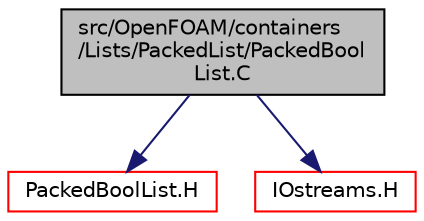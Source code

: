 digraph "src/OpenFOAM/containers/Lists/PackedList/PackedBoolList.C"
{
  bgcolor="transparent";
  edge [fontname="Helvetica",fontsize="10",labelfontname="Helvetica",labelfontsize="10"];
  node [fontname="Helvetica",fontsize="10",shape=record];
  Node0 [label="src/OpenFOAM/containers\l/Lists/PackedList/PackedBool\lList.C",height=0.2,width=0.4,color="black", fillcolor="grey75", style="filled", fontcolor="black"];
  Node0 -> Node1 [color="midnightblue",fontsize="10",style="solid",fontname="Helvetica"];
  Node1 [label="PackedBoolList.H",height=0.2,width=0.4,color="red",URL="$a09398.html"];
  Node0 -> Node69 [color="midnightblue",fontsize="10",style="solid",fontname="Helvetica"];
  Node69 [label="IOstreams.H",height=0.2,width=0.4,color="red",URL="$a09830.html",tooltip="Useful combination of include files which define Sin, Sout and Serr and the use of IO streams general..."];
}
